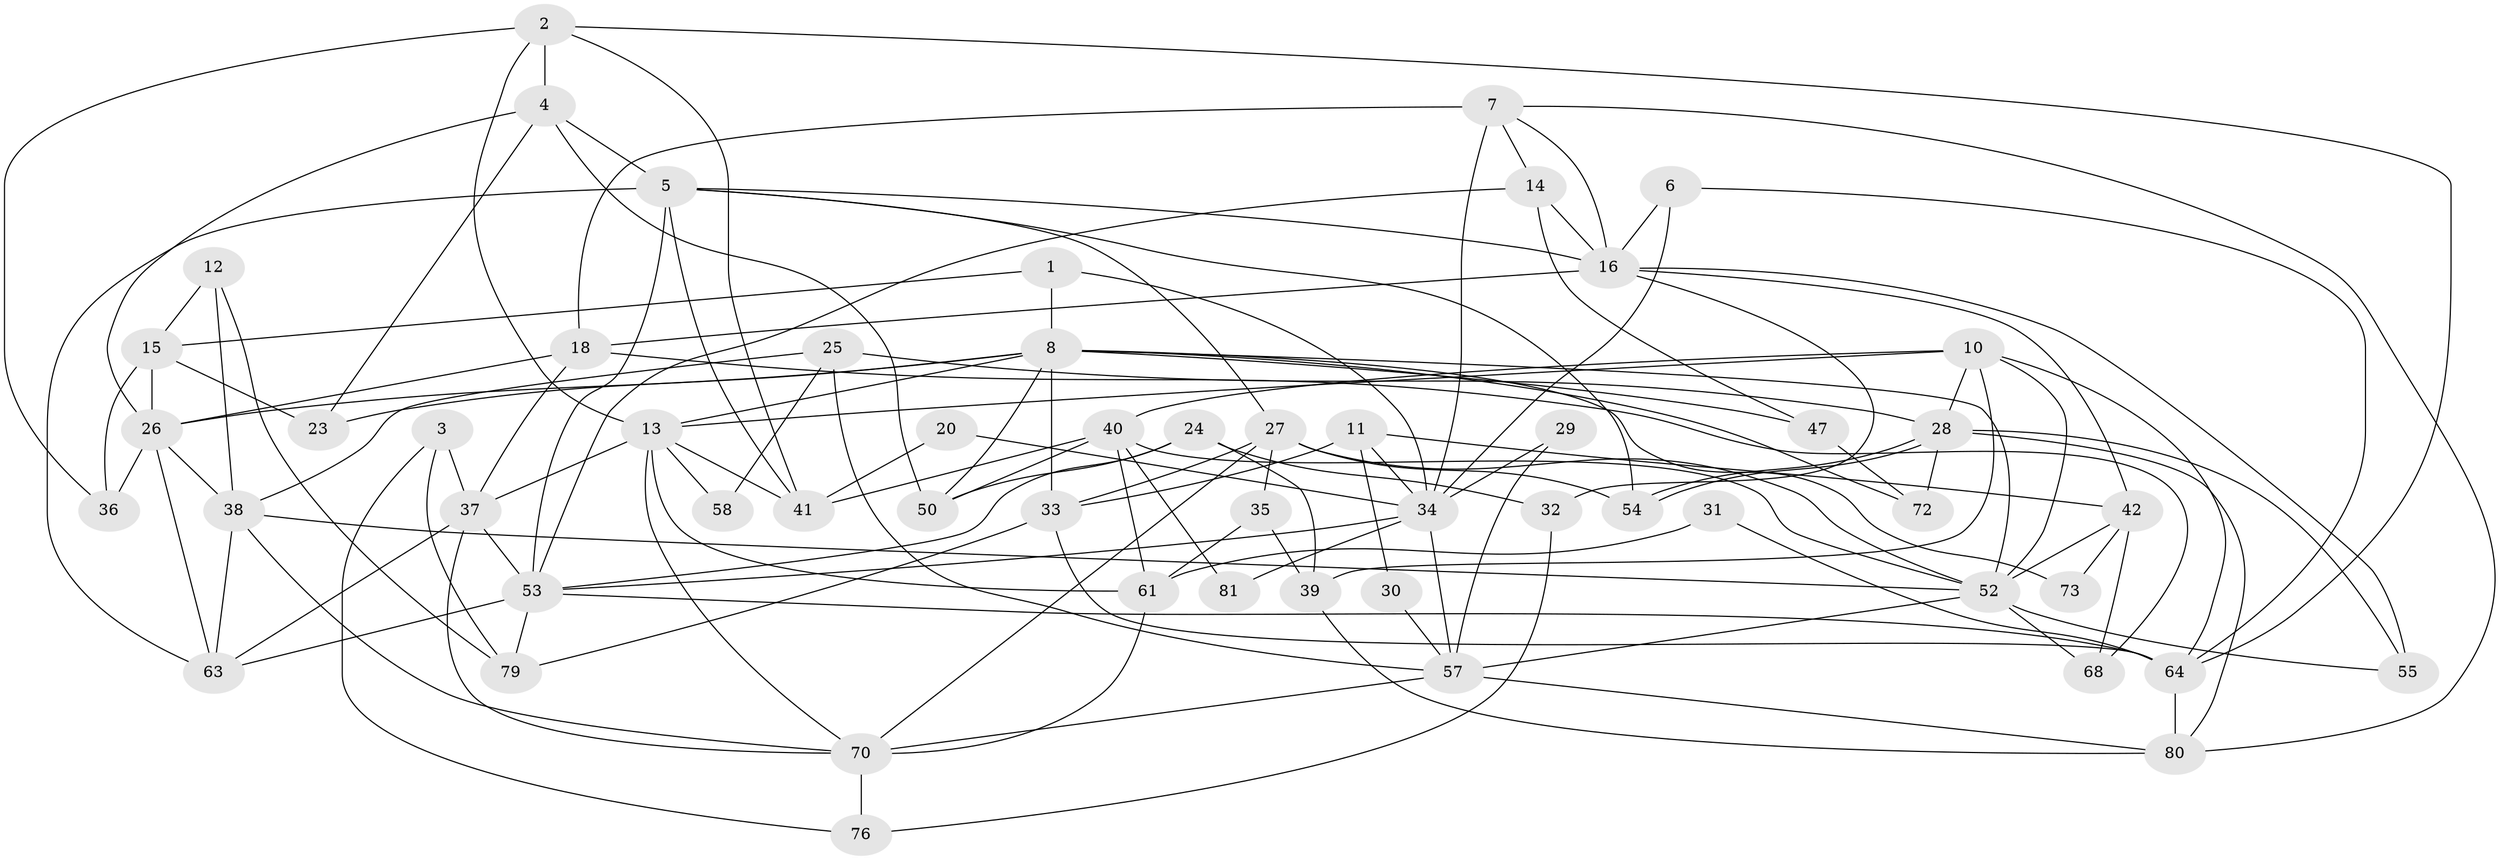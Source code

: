 // Generated by graph-tools (version 1.1) at 2025/52/02/27/25 19:52:08]
// undirected, 56 vertices, 132 edges
graph export_dot {
graph [start="1"]
  node [color=gray90,style=filled];
  1;
  2 [super="+44"];
  3;
  4 [super="+77"];
  5 [super="+9"];
  6;
  7 [super="+22"];
  8 [super="+19"];
  10 [super="+21"];
  11;
  12;
  13 [super="+59"];
  14 [super="+48"];
  15 [super="+56"];
  16 [super="+17"];
  18 [super="+45"];
  20;
  23 [super="+46"];
  24;
  25;
  26 [super="+69"];
  27;
  28 [super="+43"];
  29;
  30;
  31;
  32;
  33;
  34 [super="+74"];
  35;
  36;
  37 [super="+60"];
  38;
  39;
  40 [super="+51"];
  41 [super="+65"];
  42 [super="+49"];
  47;
  50;
  52 [super="+62"];
  53 [super="+71"];
  54;
  55;
  57 [super="+78"];
  58;
  61;
  63 [super="+67"];
  64 [super="+66"];
  68;
  70 [super="+75"];
  72;
  73;
  76;
  79;
  80;
  81;
  1 -- 8;
  1 -- 34;
  1 -- 15;
  2 -- 13;
  2 -- 4;
  2 -- 41;
  2 -- 64;
  2 -- 36;
  3 -- 79;
  3 -- 76;
  3 -- 37;
  4 -- 50;
  4 -- 5;
  4 -- 26;
  4 -- 23;
  5 -- 27;
  5 -- 16;
  5 -- 41;
  5 -- 63;
  5 -- 53;
  5 -- 54;
  6 -- 34;
  6 -- 16;
  6 -- 64;
  7 -- 80;
  7 -- 18 [weight=2];
  7 -- 16;
  7 -- 34;
  7 -- 14;
  8 -- 50;
  8 -- 33;
  8 -- 72 [weight=2];
  8 -- 52;
  8 -- 26 [weight=2];
  8 -- 73;
  8 -- 13;
  8 -- 47;
  8 -- 23;
  10 -- 13;
  10 -- 64;
  10 -- 40;
  10 -- 52;
  10 -- 39;
  10 -- 28;
  11 -- 34;
  11 -- 33;
  11 -- 30;
  11 -- 42;
  12 -- 38;
  12 -- 79;
  12 -- 15;
  13 -- 37;
  13 -- 61;
  13 -- 58;
  13 -- 41;
  13 -- 70;
  14 -- 53;
  14 -- 47;
  14 -- 16;
  15 -- 36;
  15 -- 23 [weight=3];
  15 -- 26;
  16 -- 32;
  16 -- 42;
  16 -- 55;
  16 -- 18;
  18 -- 68;
  18 -- 26;
  18 -- 37;
  20 -- 41;
  20 -- 34;
  24 -- 50;
  24 -- 39;
  24 -- 32;
  24 -- 53;
  25 -- 38;
  25 -- 58;
  25 -- 57;
  25 -- 28;
  26 -- 36;
  26 -- 38;
  26 -- 63;
  27 -- 70;
  27 -- 33;
  27 -- 35;
  27 -- 52;
  27 -- 54;
  28 -- 54;
  28 -- 54;
  28 -- 55;
  28 -- 80;
  28 -- 72;
  29 -- 57;
  29 -- 34;
  30 -- 57;
  31 -- 61;
  31 -- 64;
  32 -- 76;
  33 -- 64;
  33 -- 79;
  34 -- 57;
  34 -- 81;
  34 -- 53;
  35 -- 61;
  35 -- 39;
  37 -- 53;
  37 -- 70;
  37 -- 63;
  38 -- 52;
  38 -- 63;
  38 -- 70;
  39 -- 80;
  40 -- 61;
  40 -- 52;
  40 -- 81;
  40 -- 50;
  40 -- 41;
  42 -- 68;
  42 -- 73;
  42 -- 52;
  47 -- 72;
  52 -- 55;
  52 -- 57;
  52 -- 68;
  53 -- 64;
  53 -- 79;
  53 -- 63;
  57 -- 70;
  57 -- 80;
  61 -- 70;
  64 -- 80;
  70 -- 76;
}
